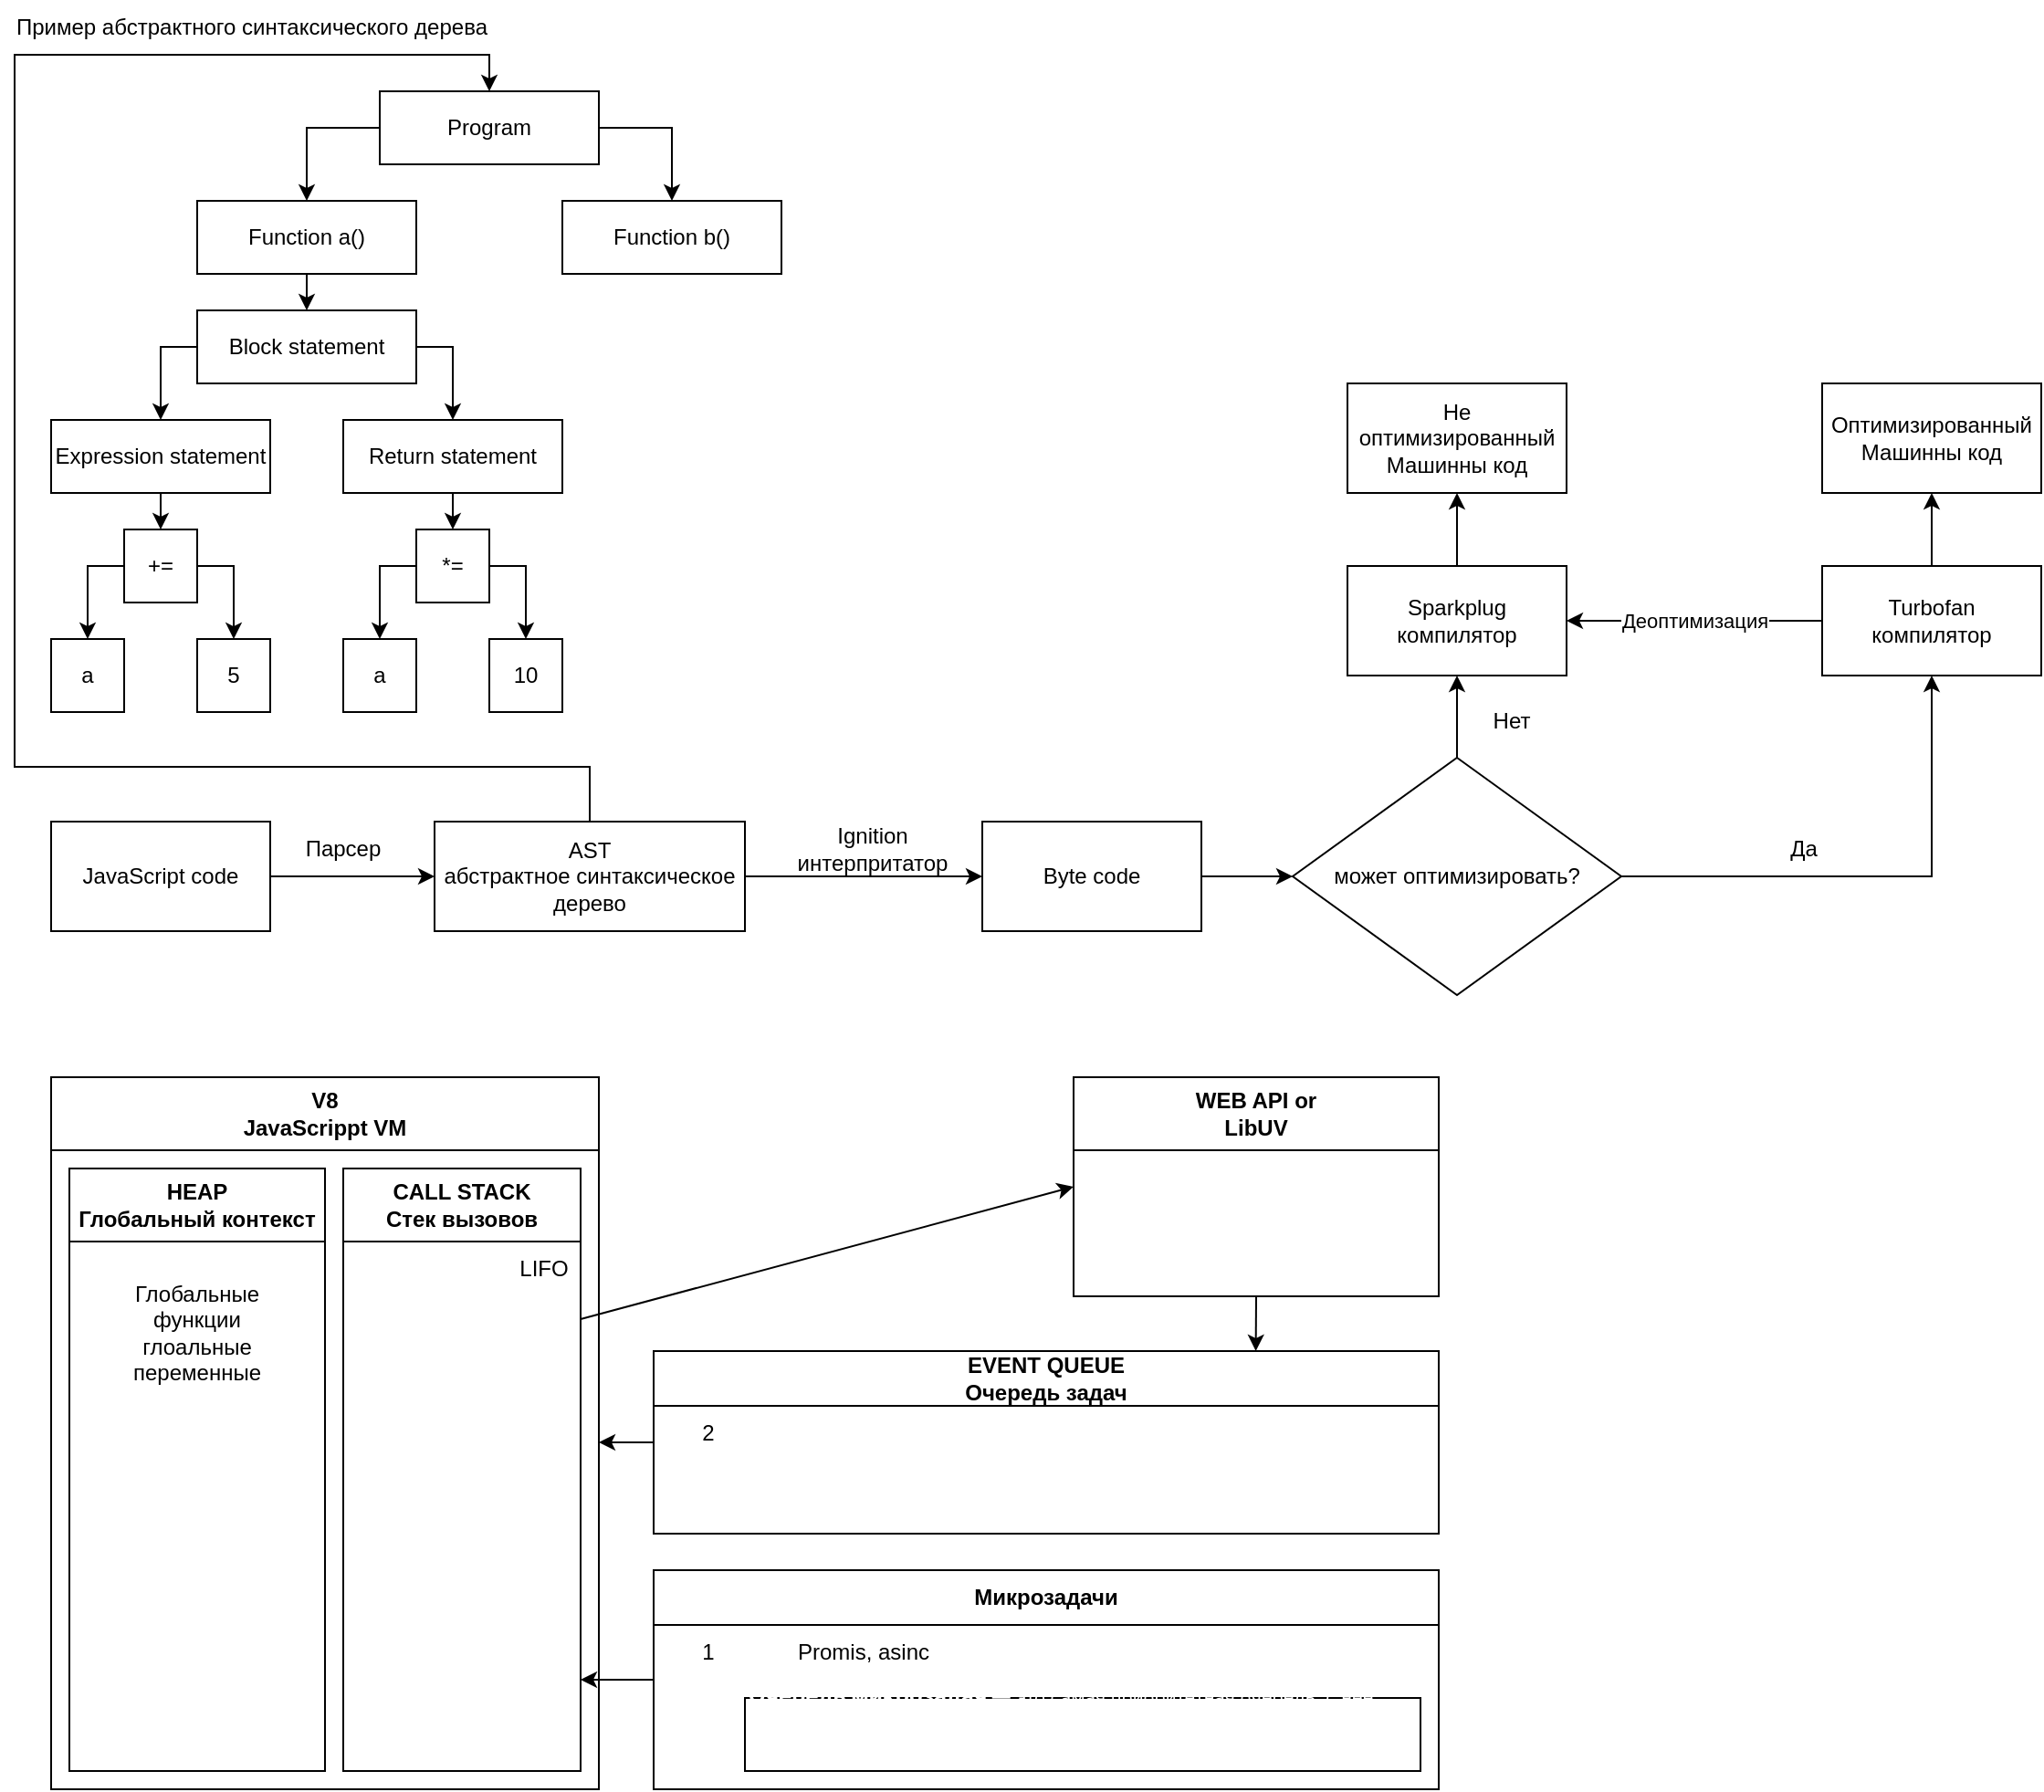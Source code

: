<mxfile version="20.5.3" type="embed"><diagram name="Страница — 1" id="T18cRzlh9-x9jbsWsDvP"><mxGraphModel dx="1143" dy="1927" grid="1" gridSize="10" guides="1" tooltips="1" connect="1" arrows="1" fold="1" page="1" pageScale="1" pageWidth="827" pageHeight="1169" math="0" shadow="0"><root><mxCell id="0"/><mxCell id="1" parent="0"/><mxCell id="5" value="V8&lt;br&gt;JavaScrippt VM" style="swimlane;whiteSpace=wrap;html=1;startSize=40;" parent="1" vertex="1"><mxGeometry x="40" y="160" width="300" height="390" as="geometry"/></mxCell><mxCell id="6" value="HEAP&lt;br&gt;Глобальный контекст" style="swimlane;whiteSpace=wrap;html=1;startSize=40;" parent="5" vertex="1"><mxGeometry x="10" y="50" width="140" height="330" as="geometry"/></mxCell><mxCell id="9" value="Глобальные функции&lt;br&gt;глоальные переменные" style="text;html=1;strokeColor=none;fillColor=none;align=center;verticalAlign=middle;whiteSpace=wrap;rounded=0;" parent="6" vertex="1"><mxGeometry x="10" y="60" width="120" height="60" as="geometry"/></mxCell><mxCell id="7" value="CALL STACK&lt;br&gt;Стек вызовов" style="swimlane;whiteSpace=wrap;html=1;startSize=40;" parent="5" vertex="1"><mxGeometry x="160" y="50" width="130" height="330" as="geometry"/></mxCell><mxCell id="8" value="LIFO" style="text;html=1;strokeColor=none;fillColor=none;align=center;verticalAlign=middle;whiteSpace=wrap;rounded=0;" parent="7" vertex="1"><mxGeometry x="80" y="40" width="60" height="30" as="geometry"/></mxCell><mxCell id="13" style="edgeStyle=none;html=1;exitX=0;exitY=0.5;exitDx=0;exitDy=0;" parent="1" source="10" edge="1"><mxGeometry relative="1" as="geometry"><mxPoint x="340" y="360" as="targetPoint"/></mxGeometry></mxCell><mxCell id="10" value="EVENT QUEUE&lt;br&gt;Очередь задач" style="swimlane;whiteSpace=wrap;html=1;startSize=30;" parent="1" vertex="1"><mxGeometry x="370" y="310" width="430" height="100" as="geometry"/></mxCell><mxCell id="17" value="2" style="text;html=1;strokeColor=none;fillColor=none;align=center;verticalAlign=middle;whiteSpace=wrap;rounded=0;" parent="10" vertex="1"><mxGeometry y="30" width="60" height="30" as="geometry"/></mxCell><mxCell id="19" value="&lt;b style=&quot;font-size: 12px;&quot;&gt;&lt;span style=&quot;font-family: -apple-system, BlinkMacSystemFont, Arial, sans-serif;&quot;&gt;Из&amp;nbsp;&lt;/span&gt;&lt;span style=&quot;transition: opacity 0.2s ease-in-out 0s, color 0.2s ease-in-out 0s, text-decoration 0.2s ease-in-out 0s, background-color 0.2s ease-in-out 0s, -webkit-text-decoration 0.2s ease-in-out 0s; quotes: &amp;quot;«&amp;quot; &amp;quot;»&amp;quot;; -webkit-font-smoothing: antialiased; font-family: -apple-system, BlinkMacSystemFont, Arial, sans-serif;&quot;&gt;очереди задач&lt;/span&gt;&lt;/b&gt;&lt;span style=&quot;font-family: -apple-system, BlinkMacSystemFont, Arial, sans-serif;&quot;&gt;&amp;nbsp;движок выполняет, как правило, одно или несколько заданий, стараясь уложиться в 16,6 миллисекунды. Как только пройдёт отведённое время, движок пойдёт обновлять интерфейс, даже если в очереди остались задачи. К ним он вернётся на следующем витке цикла событий.&lt;/span&gt;" style="text;html=1;strokeColor=none;fillColor=none;align=left;verticalAlign=middle;whiteSpace=wrap;rounded=0;labelBackgroundColor=none;fontSize=10;fontColor=#FFFFFF;" parent="10" vertex="1"><mxGeometry x="60" y="50" width="370" height="30" as="geometry"/></mxCell><mxCell id="12" style="edgeStyle=none;html=1;exitX=0.5;exitY=1;exitDx=0;exitDy=0;entryX=0.767;entryY=0;entryDx=0;entryDy=0;entryPerimeter=0;" parent="1" source="11" target="10" edge="1"><mxGeometry relative="1" as="geometry"/></mxCell><mxCell id="11" value="WEB API or&lt;br&gt;LibUV" style="swimlane;whiteSpace=wrap;html=1;startSize=40;" parent="1" vertex="1"><mxGeometry x="600" y="160" width="200" height="120" as="geometry"/></mxCell><mxCell id="20" style="edgeStyle=none;html=1;exitX=1;exitY=0.25;exitDx=0;exitDy=0;entryX=0;entryY=0.5;entryDx=0;entryDy=0;fontSize=12;fontColor=#FFFFFF;" parent="1" source="7" target="11" edge="1"><mxGeometry relative="1" as="geometry"/></mxCell><mxCell id="35" style="edgeStyle=orthogonalEdgeStyle;rounded=0;orthogonalLoop=1;jettySize=auto;html=1;exitX=0;exitY=0.5;exitDx=0;exitDy=0;" edge="1" parent="1" source="14"><mxGeometry relative="1" as="geometry"><mxPoint x="330" y="490" as="targetPoint"/></mxGeometry></mxCell><mxCell id="14" value="Микрозадачи" style="swimlane;whiteSpace=wrap;html=1;startSize=30;" parent="1" vertex="1"><mxGeometry x="370" y="430" width="430" height="120" as="geometry"/></mxCell><mxCell id="16" value="1" style="text;html=1;strokeColor=none;fillColor=none;align=center;verticalAlign=middle;whiteSpace=wrap;rounded=0;" parent="14" vertex="1"><mxGeometry y="30" width="60" height="30" as="geometry"/></mxCell><mxCell id="15" value="Promis, asinc" style="text;html=1;strokeColor=none;fillColor=none;align=center;verticalAlign=middle;whiteSpace=wrap;rounded=0;" parent="14" vertex="1"><mxGeometry x="60" y="30" width="110" height="30" as="geometry"/></mxCell><mxCell id="18" value="&lt;font color=&quot;#ffffff&quot; style=&quot;&quot;&gt;&lt;span style=&quot;transition: opacity 0.2s ease-in-out 0s, color 0.2s ease-in-out 0s, text-decoration 0.2s ease-in-out 0s, background-color 0.2s ease-in-out 0s, -webkit-text-decoration 0.2s ease-in-out 0s; quotes: &amp;quot;«&amp;quot; &amp;quot;»&amp;quot;; -webkit-font-smoothing: antialiased; font-family: -apple-system, BlinkMacSystemFont, Arial, sans-serif;&quot;&gt;&lt;font style=&quot;font-size: 12px;&quot;&gt;&lt;b&gt;Очередь микрозадач&lt;/b&gt;&lt;/font&gt;&lt;/span&gt;&lt;span style=&quot;font-size: 10px; font-family: -apple-system, BlinkMacSystemFont, Arial, sans-serif;&quot;&gt;&amp;nbsp;— это самая приоритетная очередь, с неё начинается выполнение кода. Работа браузера с этой очередью продолжается до тех пор, пока в ней есть задачи, сколько бы времени это ни заняло.&lt;/span&gt;&lt;/font&gt;" style="text;html=1;strokeColor=#000000;fillColor=none;align=left;verticalAlign=middle;whiteSpace=wrap;rounded=0;" parent="14" vertex="1"><mxGeometry x="50" y="70" width="370" height="40" as="geometry"/></mxCell><mxCell id="41" style="edgeStyle=orthogonalEdgeStyle;rounded=0;orthogonalLoop=1;jettySize=auto;html=1;exitX=1;exitY=0.5;exitDx=0;exitDy=0;entryX=0;entryY=0.5;entryDx=0;entryDy=0;" edge="1" parent="1" source="37" target="38"><mxGeometry relative="1" as="geometry"/></mxCell><mxCell id="37" value="JavaScript code" style="rounded=0;whiteSpace=wrap;html=1;" vertex="1" parent="1"><mxGeometry x="40" y="20" width="120" height="60" as="geometry"/></mxCell><mxCell id="69" style="edgeStyle=orthogonalEdgeStyle;rounded=0;orthogonalLoop=1;jettySize=auto;html=1;exitX=0.5;exitY=0;exitDx=0;exitDy=0;entryX=0.5;entryY=0;entryDx=0;entryDy=0;" edge="1" parent="1" source="38" target="52"><mxGeometry relative="1" as="geometry"><Array as="points"><mxPoint x="335" y="-10"/><mxPoint x="20" y="-10"/><mxPoint x="20" y="-400"/><mxPoint x="280" y="-400"/></Array></mxGeometry></mxCell><mxCell id="94" style="edgeStyle=orthogonalEdgeStyle;rounded=0;orthogonalLoop=1;jettySize=auto;html=1;exitX=1;exitY=0.5;exitDx=0;exitDy=0;entryX=0;entryY=0.5;entryDx=0;entryDy=0;" edge="1" parent="1" source="38" target="39"><mxGeometry relative="1" as="geometry"/></mxCell><mxCell id="38" value="AST&lt;br&gt;абстрактное синтаксическое дерево" style="rounded=0;whiteSpace=wrap;html=1;" vertex="1" parent="1"><mxGeometry x="250" y="20" width="170" height="60" as="geometry"/></mxCell><mxCell id="97" style="edgeStyle=orthogonalEdgeStyle;rounded=0;orthogonalLoop=1;jettySize=auto;html=1;exitX=1;exitY=0.5;exitDx=0;exitDy=0;entryX=0;entryY=0.5;entryDx=0;entryDy=0;" edge="1" parent="1" source="39" target="96"><mxGeometry relative="1" as="geometry"/></mxCell><mxCell id="39" value="Byte code" style="rounded=0;whiteSpace=wrap;html=1;" vertex="1" parent="1"><mxGeometry x="550" y="20" width="120" height="60" as="geometry"/></mxCell><mxCell id="40" value="Не оптимизированный&lt;br&gt;Машинны код" style="rounded=0;whiteSpace=wrap;html=1;" vertex="1" parent="1"><mxGeometry x="750" y="-220" width="120" height="60" as="geometry"/></mxCell><mxCell id="44" value="a" style="rounded=0;whiteSpace=wrap;html=1;" vertex="1" parent="1"><mxGeometry x="40" y="-80" width="40" height="40" as="geometry"/></mxCell><mxCell id="45" value="5" style="rounded=0;whiteSpace=wrap;html=1;" vertex="1" parent="1"><mxGeometry x="120" y="-80" width="40" height="40" as="geometry"/></mxCell><mxCell id="60" style="edgeStyle=orthogonalEdgeStyle;rounded=0;orthogonalLoop=1;jettySize=auto;html=1;exitX=0;exitY=0.5;exitDx=0;exitDy=0;entryX=0.5;entryY=0;entryDx=0;entryDy=0;" edge="1" parent="1" source="46" target="44"><mxGeometry relative="1" as="geometry"/></mxCell><mxCell id="61" style="edgeStyle=orthogonalEdgeStyle;rounded=0;orthogonalLoop=1;jettySize=auto;html=1;exitX=1;exitY=0.5;exitDx=0;exitDy=0;entryX=0.5;entryY=0;entryDx=0;entryDy=0;" edge="1" parent="1" source="46" target="45"><mxGeometry relative="1" as="geometry"/></mxCell><mxCell id="46" value="+=" style="rounded=0;whiteSpace=wrap;html=1;" vertex="1" parent="1"><mxGeometry x="80" y="-140" width="40" height="40" as="geometry"/></mxCell><mxCell id="59" style="edgeStyle=orthogonalEdgeStyle;rounded=0;orthogonalLoop=1;jettySize=auto;html=1;exitX=0.5;exitY=1;exitDx=0;exitDy=0;entryX=0.5;entryY=0;entryDx=0;entryDy=0;" edge="1" parent="1" source="47" target="46"><mxGeometry relative="1" as="geometry"/></mxCell><mxCell id="47" value="Expression statement" style="rounded=0;whiteSpace=wrap;html=1;" vertex="1" parent="1"><mxGeometry x="40" y="-200" width="120" height="40" as="geometry"/></mxCell><mxCell id="67" style="edgeStyle=orthogonalEdgeStyle;rounded=0;orthogonalLoop=1;jettySize=auto;html=1;exitX=0.5;exitY=1;exitDx=0;exitDy=0;entryX=0.5;entryY=0;entryDx=0;entryDy=0;" edge="1" parent="1" source="48" target="66"><mxGeometry relative="1" as="geometry"/></mxCell><mxCell id="48" value="Return statement" style="rounded=0;whiteSpace=wrap;html=1;" vertex="1" parent="1"><mxGeometry x="200" y="-200" width="120" height="40" as="geometry"/></mxCell><mxCell id="57" style="edgeStyle=orthogonalEdgeStyle;rounded=0;orthogonalLoop=1;jettySize=auto;html=1;exitX=0;exitY=0.5;exitDx=0;exitDy=0;entryX=0.5;entryY=0;entryDx=0;entryDy=0;" edge="1" parent="1" source="49" target="47"><mxGeometry relative="1" as="geometry"/></mxCell><mxCell id="58" style="edgeStyle=orthogonalEdgeStyle;rounded=0;orthogonalLoop=1;jettySize=auto;html=1;exitX=1;exitY=0.5;exitDx=0;exitDy=0;entryX=0.5;entryY=0;entryDx=0;entryDy=0;" edge="1" parent="1" source="49" target="48"><mxGeometry relative="1" as="geometry"/></mxCell><mxCell id="49" value="Block statement" style="rounded=0;whiteSpace=wrap;html=1;" vertex="1" parent="1"><mxGeometry x="120" y="-260" width="120" height="40" as="geometry"/></mxCell><mxCell id="56" style="edgeStyle=orthogonalEdgeStyle;rounded=0;orthogonalLoop=1;jettySize=auto;html=1;exitX=0.5;exitY=1;exitDx=0;exitDy=0;entryX=0.5;entryY=0;entryDx=0;entryDy=0;" edge="1" parent="1" source="50" target="49"><mxGeometry relative="1" as="geometry"/></mxCell><mxCell id="50" value="Function a()" style="rounded=0;whiteSpace=wrap;html=1;" vertex="1" parent="1"><mxGeometry x="120" y="-320" width="120" height="40" as="geometry"/></mxCell><mxCell id="51" value="Function b()" style="rounded=0;whiteSpace=wrap;html=1;" vertex="1" parent="1"><mxGeometry x="320" y="-320" width="120" height="40" as="geometry"/></mxCell><mxCell id="54" style="edgeStyle=orthogonalEdgeStyle;rounded=0;orthogonalLoop=1;jettySize=auto;html=1;exitX=0;exitY=0.5;exitDx=0;exitDy=0;entryX=0.5;entryY=0;entryDx=0;entryDy=0;" edge="1" parent="1" source="52" target="50"><mxGeometry relative="1" as="geometry"/></mxCell><mxCell id="55" style="edgeStyle=orthogonalEdgeStyle;rounded=0;orthogonalLoop=1;jettySize=auto;html=1;exitX=1;exitY=0.5;exitDx=0;exitDy=0;entryX=0.5;entryY=0;entryDx=0;entryDy=0;" edge="1" parent="1" source="52" target="51"><mxGeometry relative="1" as="geometry"/></mxCell><mxCell id="52" value="Program" style="rounded=0;whiteSpace=wrap;html=1;" vertex="1" parent="1"><mxGeometry x="220" y="-380" width="120" height="40" as="geometry"/></mxCell><mxCell id="62" value="a" style="rounded=0;whiteSpace=wrap;html=1;" vertex="1" parent="1"><mxGeometry x="200" y="-80" width="40" height="40" as="geometry"/></mxCell><mxCell id="63" value="10" style="rounded=0;whiteSpace=wrap;html=1;" vertex="1" parent="1"><mxGeometry x="280" y="-80" width="40" height="40" as="geometry"/></mxCell><mxCell id="64" style="edgeStyle=orthogonalEdgeStyle;rounded=0;orthogonalLoop=1;jettySize=auto;html=1;exitX=0;exitY=0.5;exitDx=0;exitDy=0;entryX=0.5;entryY=0;entryDx=0;entryDy=0;" edge="1" parent="1" source="66" target="62"><mxGeometry relative="1" as="geometry"/></mxCell><mxCell id="65" style="edgeStyle=orthogonalEdgeStyle;rounded=0;orthogonalLoop=1;jettySize=auto;html=1;exitX=1;exitY=0.5;exitDx=0;exitDy=0;entryX=0.5;entryY=0;entryDx=0;entryDy=0;" edge="1" parent="1" source="66" target="63"><mxGeometry relative="1" as="geometry"/></mxCell><mxCell id="66" value="*=" style="rounded=0;whiteSpace=wrap;html=1;" vertex="1" parent="1"><mxGeometry x="240" y="-140" width="40" height="40" as="geometry"/></mxCell><mxCell id="95" value="Ignition&lt;br&gt;интерпритатор" style="text;html=1;strokeColor=none;fillColor=none;align=center;verticalAlign=middle;whiteSpace=wrap;rounded=0;" vertex="1" parent="1"><mxGeometry x="440" y="20" width="100" height="30" as="geometry"/></mxCell><mxCell id="100" style="edgeStyle=orthogonalEdgeStyle;rounded=0;orthogonalLoop=1;jettySize=auto;html=1;exitX=1;exitY=0.5;exitDx=0;exitDy=0;entryX=0.5;entryY=1;entryDx=0;entryDy=0;" edge="1" parent="1" source="96" target="98"><mxGeometry relative="1" as="geometry"><mxPoint x="1020" y="-50" as="targetPoint"/><Array as="points"><mxPoint x="1070" y="50"/></Array></mxGeometry></mxCell><mxCell id="103" style="edgeStyle=orthogonalEdgeStyle;rounded=0;orthogonalLoop=1;jettySize=auto;html=1;exitX=0.5;exitY=0;exitDx=0;exitDy=0;entryX=0.5;entryY=1;entryDx=0;entryDy=0;" edge="1" parent="1" source="96" target="99"><mxGeometry relative="1" as="geometry"/></mxCell><mxCell id="96" value="может оптимизировать?" style="rhombus;whiteSpace=wrap;html=1;" vertex="1" parent="1"><mxGeometry x="720" y="-15" width="180" height="130" as="geometry"/></mxCell><mxCell id="105" style="edgeStyle=orthogonalEdgeStyle;rounded=0;orthogonalLoop=1;jettySize=auto;html=1;exitX=0.5;exitY=0;exitDx=0;exitDy=0;entryX=0.5;entryY=1;entryDx=0;entryDy=0;" edge="1" parent="1" source="98" target="104"><mxGeometry relative="1" as="geometry"/></mxCell><mxCell id="98" value="Turbofan&lt;br&gt;компилятор" style="rounded=0;whiteSpace=wrap;html=1;" vertex="1" parent="1"><mxGeometry x="1010" y="-120" width="120" height="60" as="geometry"/></mxCell><mxCell id="106" style="edgeStyle=orthogonalEdgeStyle;rounded=0;orthogonalLoop=1;jettySize=auto;html=1;exitX=0.5;exitY=0;exitDx=0;exitDy=0;entryX=0.5;entryY=1;entryDx=0;entryDy=0;" edge="1" parent="1" source="99" target="40"><mxGeometry relative="1" as="geometry"/></mxCell><mxCell id="99" value="Sparkplug&lt;br&gt;компилятор" style="rounded=0;whiteSpace=wrap;html=1;" vertex="1" parent="1"><mxGeometry x="750" y="-120" width="120" height="60" as="geometry"/></mxCell><mxCell id="101" value="Да" style="text;html=1;strokeColor=none;fillColor=none;align=center;verticalAlign=middle;whiteSpace=wrap;rounded=0;" vertex="1" parent="1"><mxGeometry x="970" y="20" width="60" height="30" as="geometry"/></mxCell><mxCell id="102" value="Нет" style="text;html=1;strokeColor=none;fillColor=none;align=center;verticalAlign=middle;whiteSpace=wrap;rounded=0;" vertex="1" parent="1"><mxGeometry x="810" y="-50" width="60" height="30" as="geometry"/></mxCell><mxCell id="104" value="Оптимизированный&lt;br&gt;Машинны код" style="rounded=0;whiteSpace=wrap;html=1;" vertex="1" parent="1"><mxGeometry x="1010" y="-220" width="120" height="60" as="geometry"/></mxCell><mxCell id="107" value="Парсер" style="text;html=1;strokeColor=none;fillColor=none;align=center;verticalAlign=middle;whiteSpace=wrap;rounded=0;" vertex="1" parent="1"><mxGeometry x="170" y="20" width="60" height="30" as="geometry"/></mxCell><mxCell id="108" value="Пример абстрактного синтаксического дерева" style="text;html=1;strokeColor=none;fillColor=none;align=center;verticalAlign=middle;whiteSpace=wrap;rounded=0;" vertex="1" parent="1"><mxGeometry x="20" y="-430" width="260" height="30" as="geometry"/></mxCell><mxCell id="112" value="Деоптимизация" style="endArrow=classic;html=1;rounded=0;exitX=0;exitY=0.5;exitDx=0;exitDy=0;entryX=1;entryY=0.5;entryDx=0;entryDy=0;" edge="1" parent="1" source="98" target="99"><mxGeometry relative="1" as="geometry"><mxPoint x="530" y="-110" as="sourcePoint"/><mxPoint x="630" y="-110" as="targetPoint"/></mxGeometry></mxCell></root></mxGraphModel></diagram></mxfile>